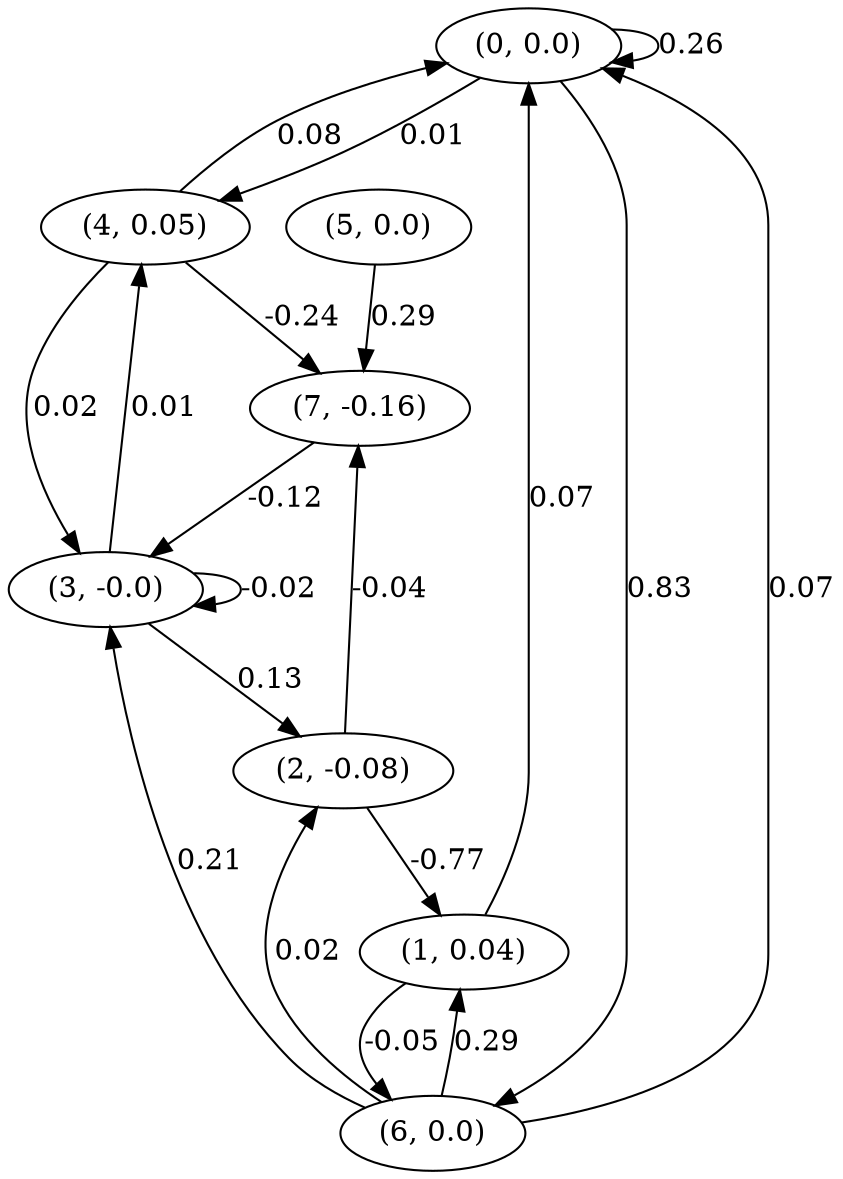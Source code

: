 digraph {
    0 [ label = "(0, 0.0)" ]
    1 [ label = "(1, 0.04)" ]
    2 [ label = "(2, -0.08)" ]
    3 [ label = "(3, -0.0)" ]
    4 [ label = "(4, 0.05)" ]
    5 [ label = "(5, 0.0)" ]
    6 [ label = "(6, 0.0)" ]
    7 [ label = "(7, -0.16)" ]
    0 -> 0 [ label = "0.26" ]
    3 -> 3 [ label = "-0.02" ]
    1 -> 0 [ label = "0.07" ]
    4 -> 0 [ label = "0.08" ]
    6 -> 0 [ label = "0.07" ]
    2 -> 1 [ label = "-0.77" ]
    6 -> 1 [ label = "0.29" ]
    3 -> 2 [ label = "0.13" ]
    6 -> 2 [ label = "0.02" ]
    4 -> 3 [ label = "0.02" ]
    6 -> 3 [ label = "0.21" ]
    7 -> 3 [ label = "-0.12" ]
    0 -> 4 [ label = "0.01" ]
    3 -> 4 [ label = "0.01" ]
    0 -> 6 [ label = "0.83" ]
    1 -> 6 [ label = "-0.05" ]
    2 -> 7 [ label = "-0.04" ]
    4 -> 7 [ label = "-0.24" ]
    5 -> 7 [ label = "0.29" ]
}

